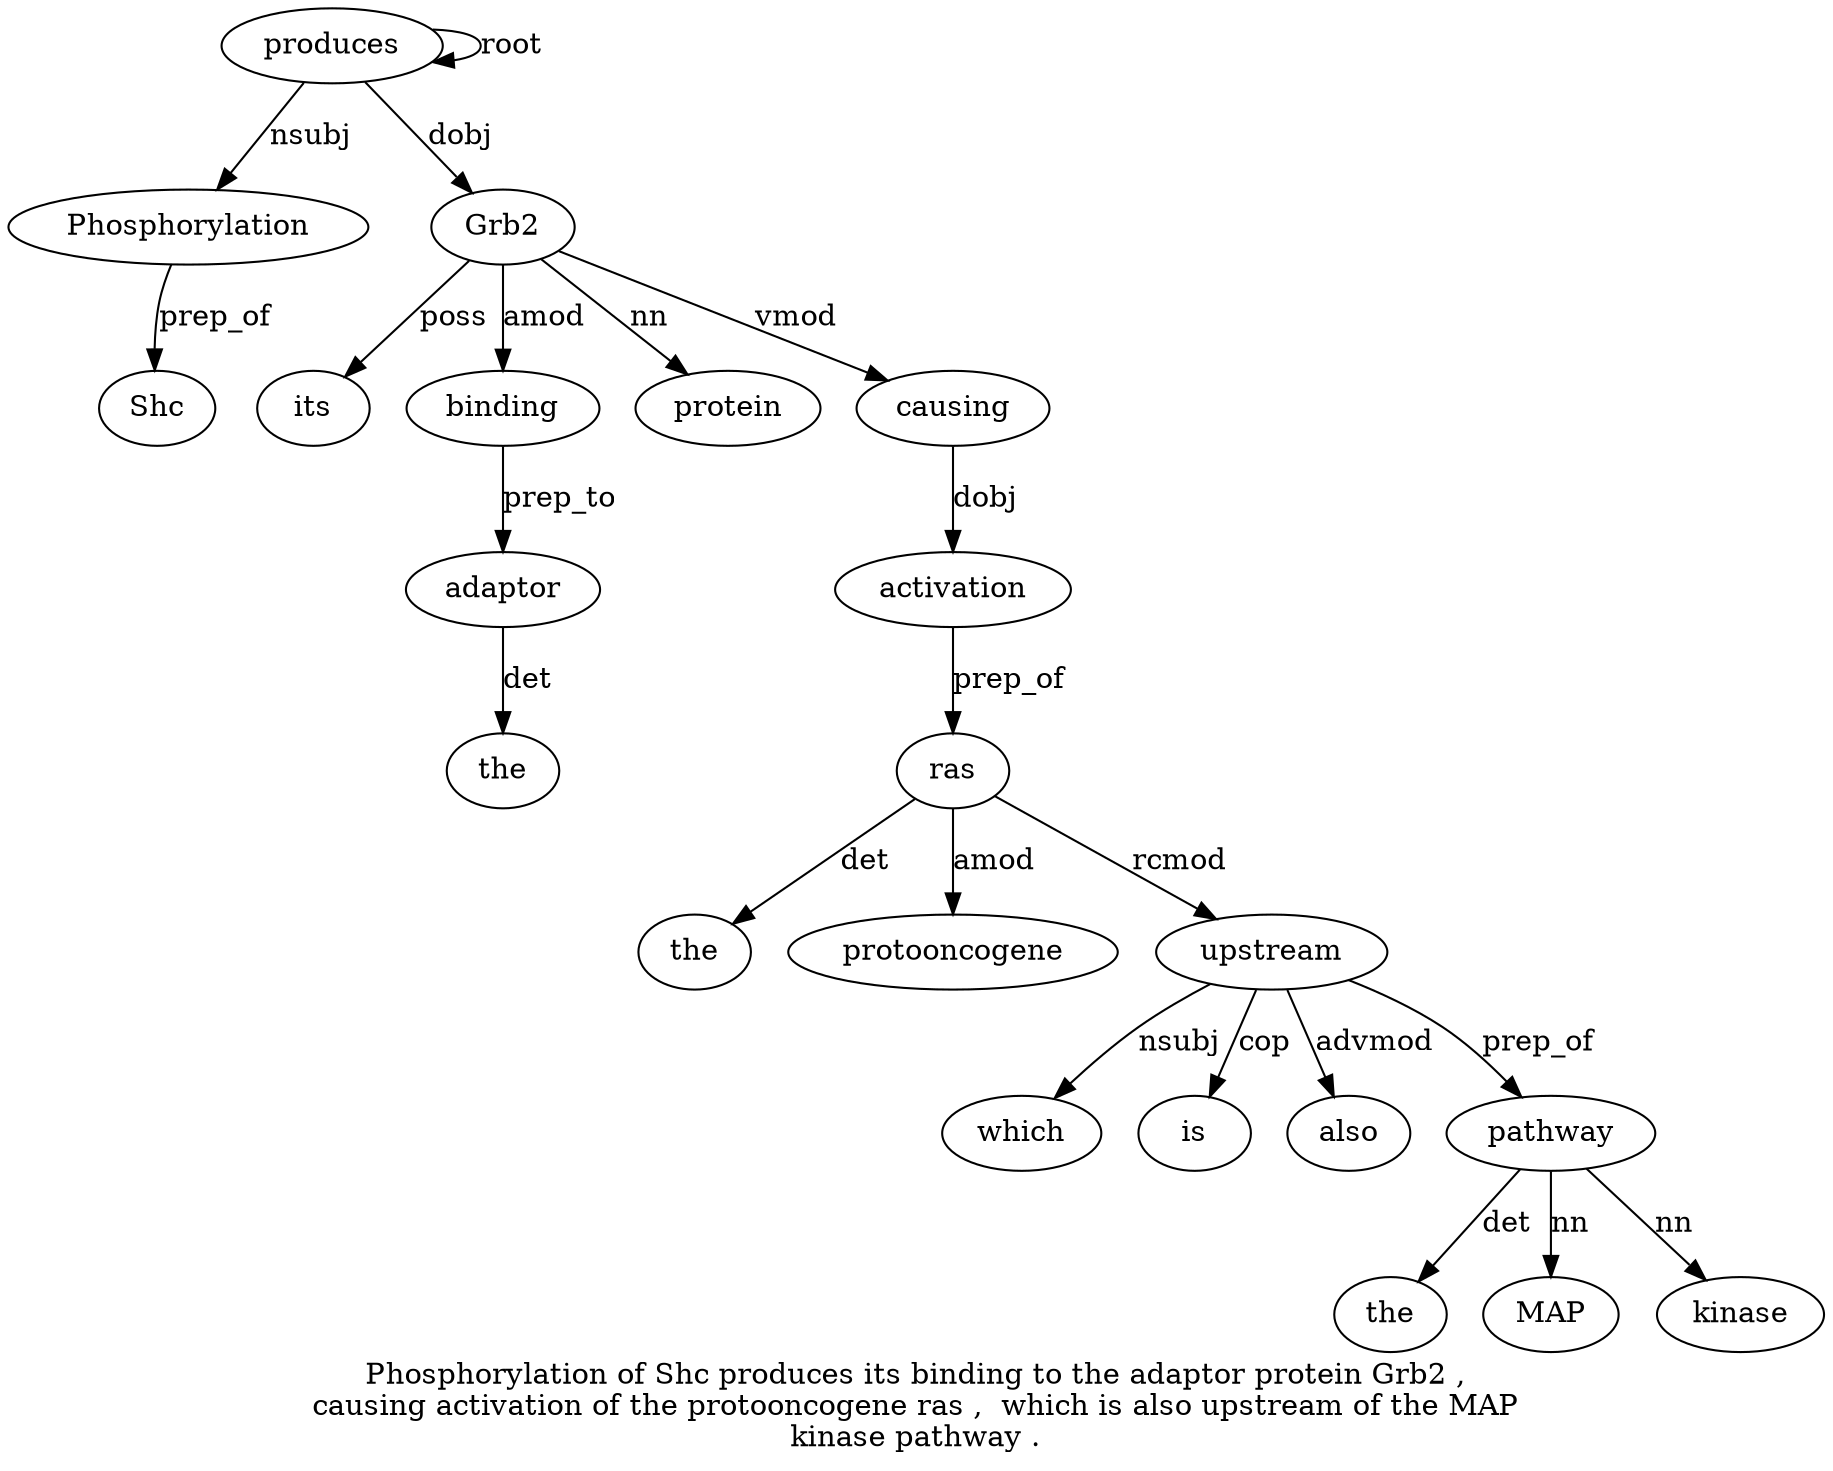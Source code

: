 digraph "Phosphorylation of Shc produces its binding to the adaptor protein Grb2 ,  causing activation of the protooncogene ras ,  which is also upstream of the MAP kinase pathway ." {
label="Phosphorylation of Shc produces its binding to the adaptor protein Grb2 ,
causing activation of the protooncogene ras ,  which is also upstream of the MAP
kinase pathway .";
produces4 [style=filled, fillcolor=white, label=produces];
Phosphorylation1 [style=filled, fillcolor=white, label=Phosphorylation];
produces4 -> Phosphorylation1  [label=nsubj];
Shc3 [style=filled, fillcolor=white, label=Shc];
Phosphorylation1 -> Shc3  [label=prep_of];
produces4 -> produces4  [label=root];
Grb211 [style=filled, fillcolor=white, label=Grb2];
its5 [style=filled, fillcolor=white, label=its];
Grb211 -> its5  [label=poss];
binding6 [style=filled, fillcolor=white, label=binding];
Grb211 -> binding6  [label=amod];
adaptor9 [style=filled, fillcolor=white, label=adaptor];
the8 [style=filled, fillcolor=white, label=the];
adaptor9 -> the8  [label=det];
binding6 -> adaptor9  [label=prep_to];
protein10 [style=filled, fillcolor=white, label=protein];
Grb211 -> protein10  [label=nn];
produces4 -> Grb211  [label=dobj];
causing13 [style=filled, fillcolor=white, label=causing];
Grb211 -> causing13  [label=vmod];
activation14 [style=filled, fillcolor=white, label=activation];
causing13 -> activation14  [label=dobj];
ras18 [style=filled, fillcolor=white, label=ras];
the16 [style=filled, fillcolor=white, label=the];
ras18 -> the16  [label=det];
protooncogene17 [style=filled, fillcolor=white, label=protooncogene];
ras18 -> protooncogene17  [label=amod];
activation14 -> ras18  [label=prep_of];
upstream23 [style=filled, fillcolor=white, label=upstream];
which20 [style=filled, fillcolor=white, label=which];
upstream23 -> which20  [label=nsubj];
is21 [style=filled, fillcolor=white, label=is];
upstream23 -> is21  [label=cop];
also22 [style=filled, fillcolor=white, label=also];
upstream23 -> also22  [label=advmod];
ras18 -> upstream23  [label=rcmod];
pathway28 [style=filled, fillcolor=white, label=pathway];
the25 [style=filled, fillcolor=white, label=the];
pathway28 -> the25  [label=det];
MAP26 [style=filled, fillcolor=white, label=MAP];
pathway28 -> MAP26  [label=nn];
kinase27 [style=filled, fillcolor=white, label=kinase];
pathway28 -> kinase27  [label=nn];
upstream23 -> pathway28  [label=prep_of];
}
